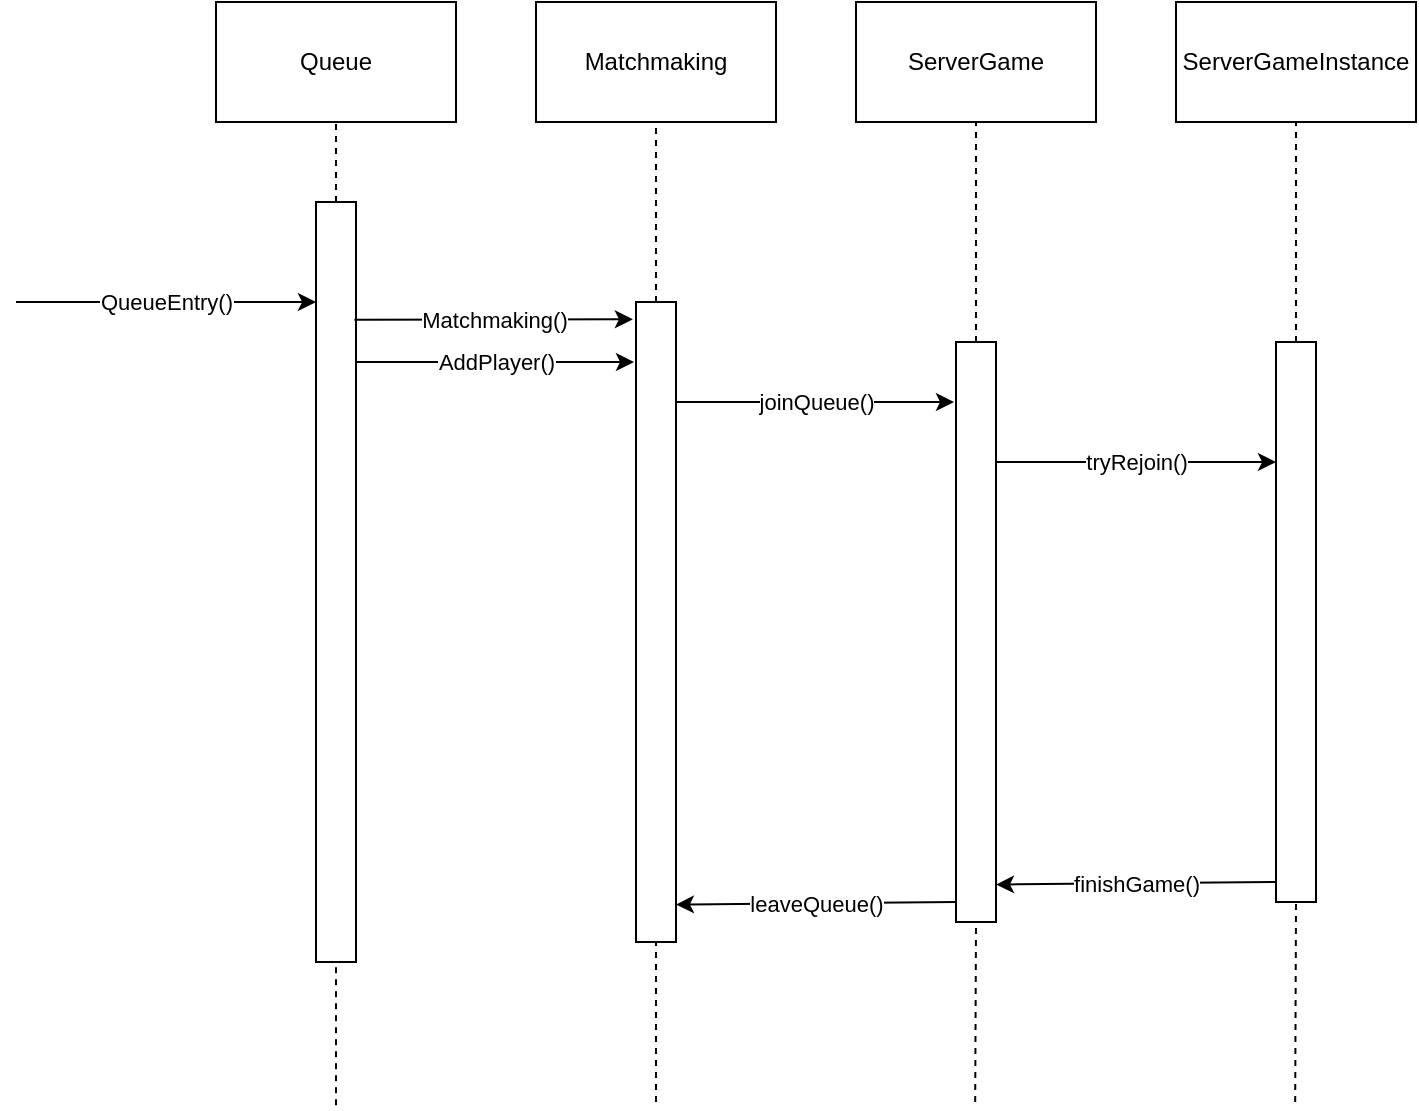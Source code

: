<mxfile version="26.0.16">
  <diagram id="C5RBs43oDa-KdzZeNtuy" name="Page-1">
    <mxGraphModel dx="1548" dy="875" grid="1" gridSize="10" guides="1" tooltips="1" connect="1" arrows="1" fold="1" page="1" pageScale="1" pageWidth="827" pageHeight="1169" math="0" shadow="0">
      <root>
        <mxCell id="WIyWlLk6GJQsqaUBKTNV-0" />
        <mxCell id="WIyWlLk6GJQsqaUBKTNV-1" parent="WIyWlLk6GJQsqaUBKTNV-0" />
        <mxCell id="xY51GRG9Lmi13XA8OcFe-0" value="Queue" style="rounded=0;whiteSpace=wrap;html=1;" vertex="1" parent="WIyWlLk6GJQsqaUBKTNV-1">
          <mxGeometry x="160" y="130" width="120" height="60" as="geometry" />
        </mxCell>
        <mxCell id="xY51GRG9Lmi13XA8OcFe-1" value="" style="endArrow=none;dashed=1;html=1;rounded=0;entryX=0.5;entryY=1;entryDx=0;entryDy=0;" edge="1" parent="WIyWlLk6GJQsqaUBKTNV-1" source="xY51GRG9Lmi13XA8OcFe-2" target="xY51GRG9Lmi13XA8OcFe-0">
          <mxGeometry width="50" height="50" relative="1" as="geometry">
            <mxPoint x="220" y="681.6" as="sourcePoint" />
            <mxPoint x="440" y="270" as="targetPoint" />
          </mxGeometry>
        </mxCell>
        <mxCell id="xY51GRG9Lmi13XA8OcFe-3" value="" style="endArrow=none;dashed=1;html=1;rounded=0;entryX=0.5;entryY=1;entryDx=0;entryDy=0;" edge="1" parent="WIyWlLk6GJQsqaUBKTNV-1" target="xY51GRG9Lmi13XA8OcFe-2">
          <mxGeometry width="50" height="50" relative="1" as="geometry">
            <mxPoint x="220" y="681.6" as="sourcePoint" />
            <mxPoint x="220" y="190" as="targetPoint" />
          </mxGeometry>
        </mxCell>
        <mxCell id="xY51GRG9Lmi13XA8OcFe-2" value="" style="rounded=0;whiteSpace=wrap;html=1;" vertex="1" parent="WIyWlLk6GJQsqaUBKTNV-1">
          <mxGeometry x="210" y="230" width="20" height="380" as="geometry" />
        </mxCell>
        <mxCell id="xY51GRG9Lmi13XA8OcFe-4" value="" style="endArrow=classic;html=1;rounded=0;" edge="1" parent="WIyWlLk6GJQsqaUBKTNV-1">
          <mxGeometry relative="1" as="geometry">
            <mxPoint x="60" y="280" as="sourcePoint" />
            <mxPoint x="210" y="280" as="targetPoint" />
          </mxGeometry>
        </mxCell>
        <mxCell id="xY51GRG9Lmi13XA8OcFe-5" value="QueueEntry()" style="edgeLabel;resizable=0;html=1;;align=center;verticalAlign=middle;" connectable="0" vertex="1" parent="xY51GRG9Lmi13XA8OcFe-4">
          <mxGeometry relative="1" as="geometry" />
        </mxCell>
        <mxCell id="xY51GRG9Lmi13XA8OcFe-8" value="Matchmaking" style="rounded=0;whiteSpace=wrap;html=1;" vertex="1" parent="WIyWlLk6GJQsqaUBKTNV-1">
          <mxGeometry x="320" y="130" width="120" height="60" as="geometry" />
        </mxCell>
        <mxCell id="xY51GRG9Lmi13XA8OcFe-9" value="" style="endArrow=none;dashed=1;html=1;rounded=0;entryX=0.5;entryY=1;entryDx=0;entryDy=0;" edge="1" parent="WIyWlLk6GJQsqaUBKTNV-1" source="xY51GRG9Lmi13XA8OcFe-10" target="xY51GRG9Lmi13XA8OcFe-8">
          <mxGeometry width="50" height="50" relative="1" as="geometry">
            <mxPoint x="380" y="680" as="sourcePoint" />
            <mxPoint x="470" y="230" as="targetPoint" />
          </mxGeometry>
        </mxCell>
        <mxCell id="xY51GRG9Lmi13XA8OcFe-11" value="" style="endArrow=none;dashed=1;html=1;rounded=0;entryX=0.5;entryY=1;entryDx=0;entryDy=0;" edge="1" parent="WIyWlLk6GJQsqaUBKTNV-1" target="xY51GRG9Lmi13XA8OcFe-10">
          <mxGeometry width="50" height="50" relative="1" as="geometry">
            <mxPoint x="380" y="680" as="sourcePoint" />
            <mxPoint x="380" y="190" as="targetPoint" />
          </mxGeometry>
        </mxCell>
        <mxCell id="xY51GRG9Lmi13XA8OcFe-10" value="" style="rounded=0;whiteSpace=wrap;html=1;" vertex="1" parent="WIyWlLk6GJQsqaUBKTNV-1">
          <mxGeometry x="370" y="280" width="20" height="320" as="geometry" />
        </mxCell>
        <mxCell id="xY51GRG9Lmi13XA8OcFe-12" value="" style="endArrow=classic;html=1;rounded=0;entryX=-0.078;entryY=0.027;entryDx=0;entryDy=0;entryPerimeter=0;exitX=0.959;exitY=0.155;exitDx=0;exitDy=0;exitPerimeter=0;" edge="1" parent="WIyWlLk6GJQsqaUBKTNV-1" source="xY51GRG9Lmi13XA8OcFe-2" target="xY51GRG9Lmi13XA8OcFe-10">
          <mxGeometry relative="1" as="geometry">
            <mxPoint x="240" y="289" as="sourcePoint" />
            <mxPoint x="320" y="290" as="targetPoint" />
          </mxGeometry>
        </mxCell>
        <mxCell id="xY51GRG9Lmi13XA8OcFe-13" value="Matchmaking()" style="edgeLabel;resizable=0;html=1;;align=center;verticalAlign=middle;" connectable="0" vertex="1" parent="xY51GRG9Lmi13XA8OcFe-12">
          <mxGeometry relative="1" as="geometry" />
        </mxCell>
        <mxCell id="xY51GRG9Lmi13XA8OcFe-14" value="" style="endArrow=classic;html=1;rounded=0;entryX=-0.078;entryY=0.027;entryDx=0;entryDy=0;entryPerimeter=0;exitX=0.959;exitY=0.155;exitDx=0;exitDy=0;exitPerimeter=0;" edge="1" parent="WIyWlLk6GJQsqaUBKTNV-1">
          <mxGeometry relative="1" as="geometry">
            <mxPoint x="230" y="310" as="sourcePoint" />
            <mxPoint x="369" y="310" as="targetPoint" />
          </mxGeometry>
        </mxCell>
        <mxCell id="xY51GRG9Lmi13XA8OcFe-15" value="AddPlayer()" style="edgeLabel;resizable=0;html=1;;align=center;verticalAlign=middle;" connectable="0" vertex="1" parent="xY51GRG9Lmi13XA8OcFe-14">
          <mxGeometry relative="1" as="geometry" />
        </mxCell>
        <mxCell id="xY51GRG9Lmi13XA8OcFe-18" value="ServerGame" style="rounded=0;whiteSpace=wrap;html=1;" vertex="1" parent="WIyWlLk6GJQsqaUBKTNV-1">
          <mxGeometry x="480" y="130" width="120" height="60" as="geometry" />
        </mxCell>
        <mxCell id="xY51GRG9Lmi13XA8OcFe-19" value="" style="endArrow=none;dashed=1;html=1;rounded=0;entryX=0.5;entryY=1;entryDx=0;entryDy=0;" edge="1" parent="WIyWlLk6GJQsqaUBKTNV-1" source="xY51GRG9Lmi13XA8OcFe-20" target="xY51GRG9Lmi13XA8OcFe-18">
          <mxGeometry width="50" height="50" relative="1" as="geometry">
            <mxPoint x="540" y="680" as="sourcePoint" />
            <mxPoint x="630" y="230" as="targetPoint" />
          </mxGeometry>
        </mxCell>
        <mxCell id="xY51GRG9Lmi13XA8OcFe-20" value="" style="rounded=0;whiteSpace=wrap;html=1;" vertex="1" parent="WIyWlLk6GJQsqaUBKTNV-1">
          <mxGeometry x="530" y="300" width="20" height="290" as="geometry" />
        </mxCell>
        <mxCell id="xY51GRG9Lmi13XA8OcFe-21" value="" style="endArrow=none;dashed=1;html=1;rounded=0;entryX=0.5;entryY=1;entryDx=0;entryDy=0;" edge="1" parent="WIyWlLk6GJQsqaUBKTNV-1" target="xY51GRG9Lmi13XA8OcFe-20">
          <mxGeometry width="50" height="50" relative="1" as="geometry">
            <mxPoint x="539.6" y="680" as="sourcePoint" />
            <mxPoint x="539.6" y="600" as="targetPoint" />
          </mxGeometry>
        </mxCell>
        <mxCell id="xY51GRG9Lmi13XA8OcFe-22" value="" style="endArrow=classic;html=1;rounded=0;entryX=-0.078;entryY=0.027;entryDx=0;entryDy=0;entryPerimeter=0;exitX=0.959;exitY=0.155;exitDx=0;exitDy=0;exitPerimeter=0;" edge="1" parent="WIyWlLk6GJQsqaUBKTNV-1">
          <mxGeometry relative="1" as="geometry">
            <mxPoint x="390" y="330" as="sourcePoint" />
            <mxPoint x="529" y="330" as="targetPoint" />
          </mxGeometry>
        </mxCell>
        <mxCell id="xY51GRG9Lmi13XA8OcFe-23" value="joinQueue()" style="edgeLabel;resizable=0;html=1;;align=center;verticalAlign=middle;" connectable="0" vertex="1" parent="xY51GRG9Lmi13XA8OcFe-22">
          <mxGeometry relative="1" as="geometry" />
        </mxCell>
        <mxCell id="xY51GRG9Lmi13XA8OcFe-24" value="" style="endArrow=classic;html=1;rounded=0;entryX=1;entryY=0.313;entryDx=0;entryDy=0;entryPerimeter=0;exitX=0.002;exitY=0.272;exitDx=0;exitDy=0;exitPerimeter=0;" edge="1" parent="WIyWlLk6GJQsqaUBKTNV-1">
          <mxGeometry relative="1" as="geometry">
            <mxPoint x="530" y="580.0" as="sourcePoint" />
            <mxPoint x="389.96" y="581.28" as="targetPoint" />
          </mxGeometry>
        </mxCell>
        <mxCell id="xY51GRG9Lmi13XA8OcFe-25" value="leaveQueue()" style="edgeLabel;resizable=0;html=1;;align=center;verticalAlign=middle;" connectable="0" vertex="1" parent="xY51GRG9Lmi13XA8OcFe-24">
          <mxGeometry relative="1" as="geometry">
            <mxPoint as="offset" />
          </mxGeometry>
        </mxCell>
        <mxCell id="xY51GRG9Lmi13XA8OcFe-28" value="ServerGameInstance" style="rounded=0;whiteSpace=wrap;html=1;" vertex="1" parent="WIyWlLk6GJQsqaUBKTNV-1">
          <mxGeometry x="640" y="130" width="120" height="60" as="geometry" />
        </mxCell>
        <mxCell id="xY51GRG9Lmi13XA8OcFe-29" value="" style="endArrow=none;dashed=1;html=1;rounded=0;entryX=0.5;entryY=1;entryDx=0;entryDy=0;" edge="1" parent="WIyWlLk6GJQsqaUBKTNV-1" source="xY51GRG9Lmi13XA8OcFe-30" target="xY51GRG9Lmi13XA8OcFe-28">
          <mxGeometry width="50" height="50" relative="1" as="geometry">
            <mxPoint x="700" y="680" as="sourcePoint" />
            <mxPoint x="790" y="230" as="targetPoint" />
          </mxGeometry>
        </mxCell>
        <mxCell id="xY51GRG9Lmi13XA8OcFe-30" value="" style="rounded=0;whiteSpace=wrap;html=1;" vertex="1" parent="WIyWlLk6GJQsqaUBKTNV-1">
          <mxGeometry x="690" y="300" width="20" height="280" as="geometry" />
        </mxCell>
        <mxCell id="xY51GRG9Lmi13XA8OcFe-31" value="" style="endArrow=none;dashed=1;html=1;rounded=0;entryX=0.5;entryY=1;entryDx=0;entryDy=0;" edge="1" parent="WIyWlLk6GJQsqaUBKTNV-1" target="xY51GRG9Lmi13XA8OcFe-30">
          <mxGeometry width="50" height="50" relative="1" as="geometry">
            <mxPoint x="699.6" y="680" as="sourcePoint" />
            <mxPoint x="699.6" y="600" as="targetPoint" />
          </mxGeometry>
        </mxCell>
        <mxCell id="xY51GRG9Lmi13XA8OcFe-32" value="" style="endArrow=classic;html=1;rounded=0;" edge="1" parent="WIyWlLk6GJQsqaUBKTNV-1">
          <mxGeometry relative="1" as="geometry">
            <mxPoint x="550" y="360" as="sourcePoint" />
            <mxPoint x="690" y="360" as="targetPoint" />
          </mxGeometry>
        </mxCell>
        <mxCell id="xY51GRG9Lmi13XA8OcFe-33" value="tryRejoin()" style="edgeLabel;resizable=0;html=1;;align=center;verticalAlign=middle;" connectable="0" vertex="1" parent="xY51GRG9Lmi13XA8OcFe-32">
          <mxGeometry relative="1" as="geometry" />
        </mxCell>
        <mxCell id="xY51GRG9Lmi13XA8OcFe-34" value="" style="endArrow=classic;html=1;rounded=0;entryX=1;entryY=0.313;entryDx=0;entryDy=0;entryPerimeter=0;exitX=0.002;exitY=0.272;exitDx=0;exitDy=0;exitPerimeter=0;" edge="1" parent="WIyWlLk6GJQsqaUBKTNV-1">
          <mxGeometry relative="1" as="geometry">
            <mxPoint x="690.04" y="570.0" as="sourcePoint" />
            <mxPoint x="550" y="571.28" as="targetPoint" />
          </mxGeometry>
        </mxCell>
        <mxCell id="xY51GRG9Lmi13XA8OcFe-35" value="finishGame()" style="edgeLabel;resizable=0;html=1;;align=center;verticalAlign=middle;" connectable="0" vertex="1" parent="xY51GRG9Lmi13XA8OcFe-34">
          <mxGeometry relative="1" as="geometry">
            <mxPoint as="offset" />
          </mxGeometry>
        </mxCell>
      </root>
    </mxGraphModel>
  </diagram>
</mxfile>
